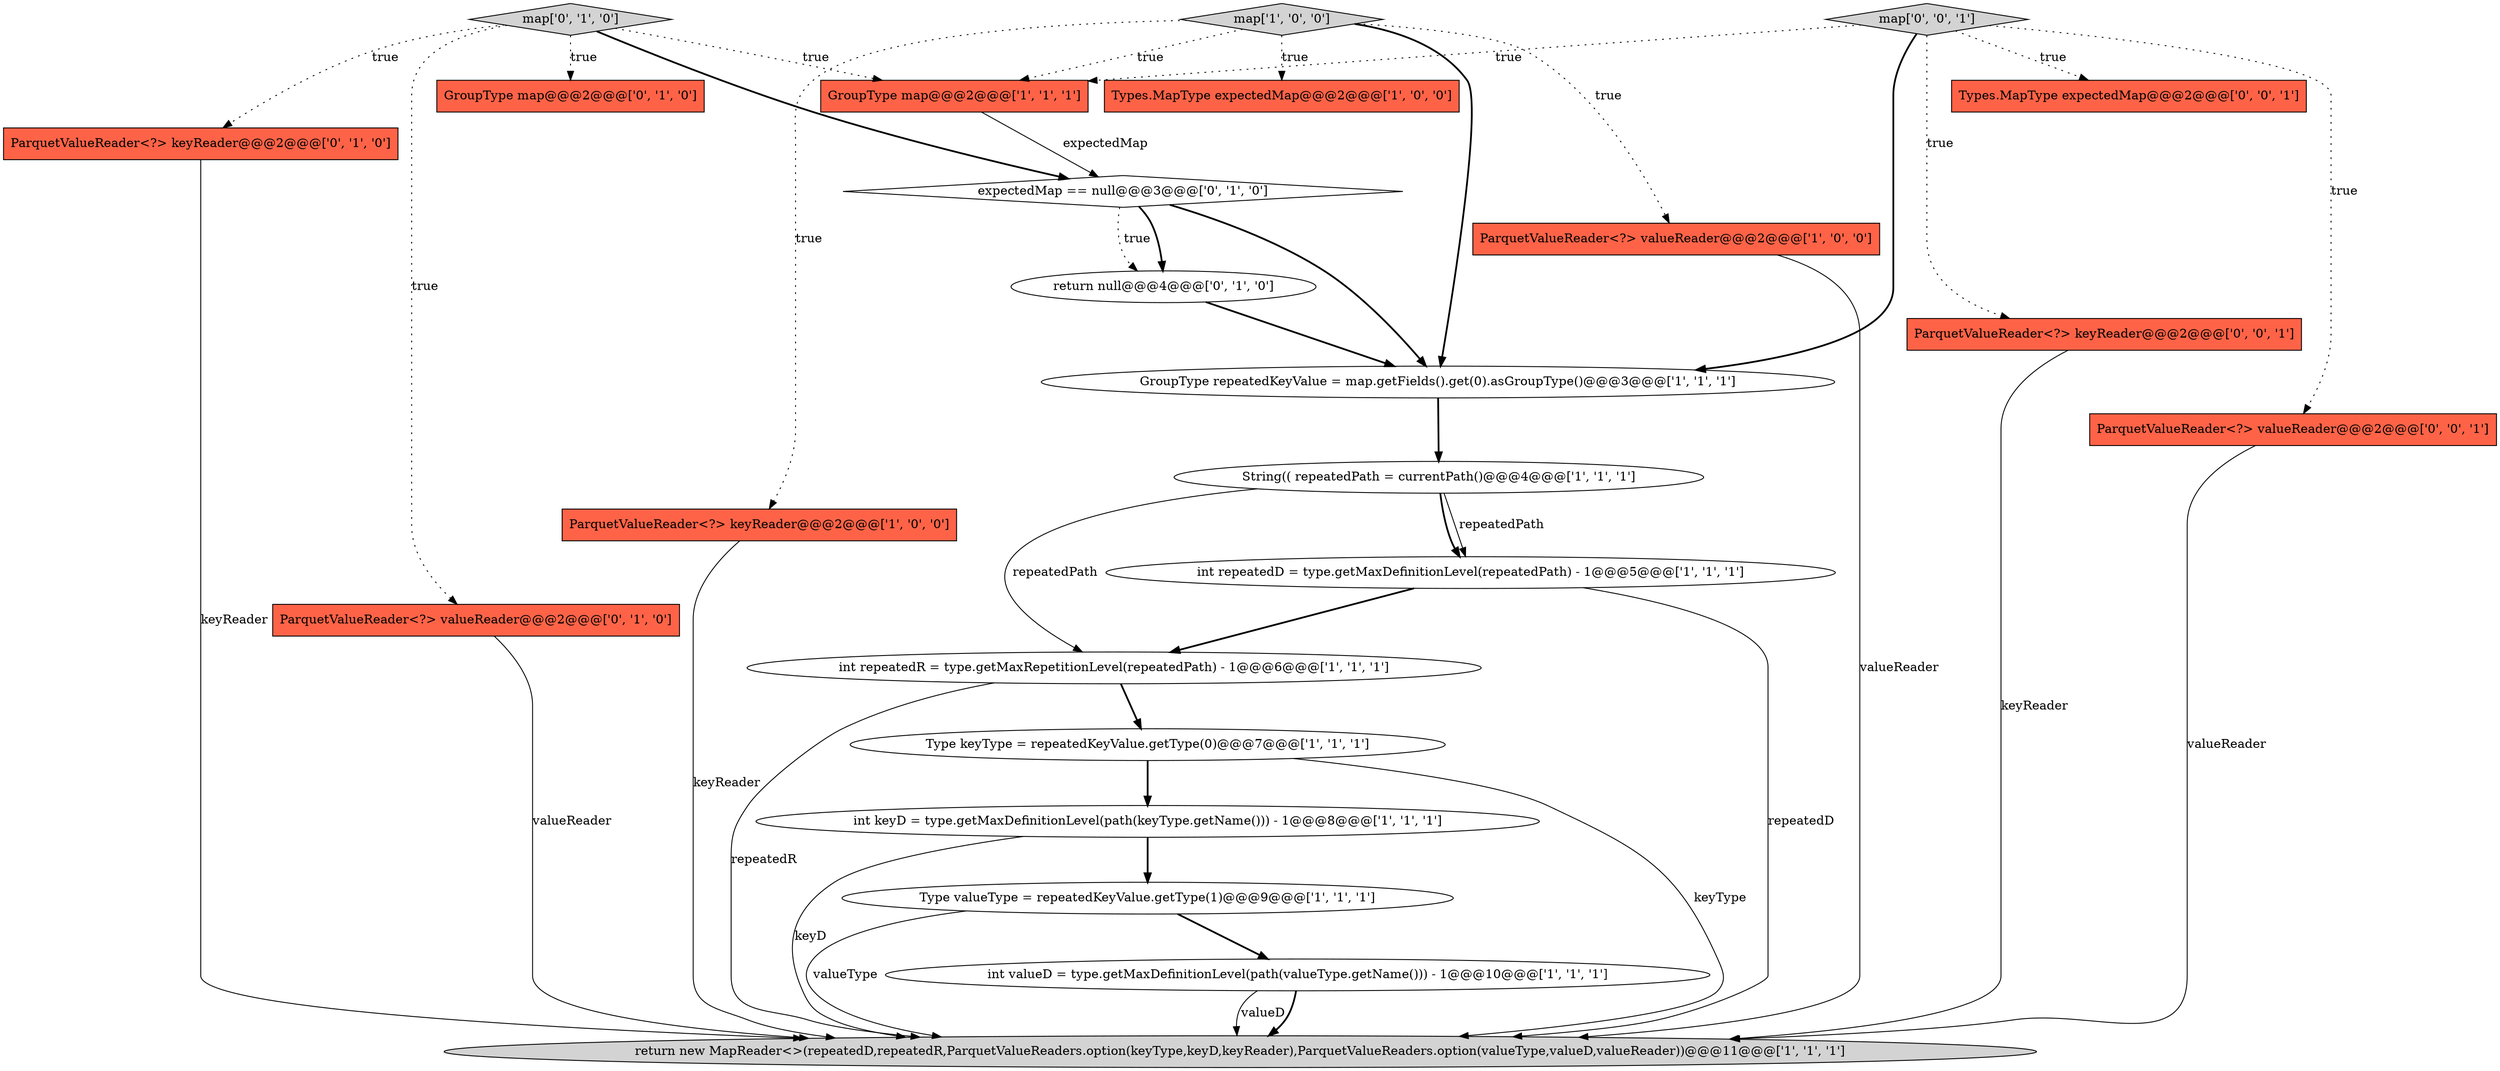 digraph {
19 [style = filled, label = "map['0', '1', '0']", fillcolor = lightgray, shape = diamond image = "AAA0AAABBB2BBB"];
5 [style = filled, label = "int repeatedR = type.getMaxRepetitionLevel(repeatedPath) - 1@@@6@@@['1', '1', '1']", fillcolor = white, shape = ellipse image = "AAA0AAABBB1BBB"];
15 [style = filled, label = "ParquetValueReader<?> keyReader@@@2@@@['0', '1', '0']", fillcolor = tomato, shape = box image = "AAA0AAABBB2BBB"];
7 [style = filled, label = "GroupType repeatedKeyValue = map.getFields().get(0).asGroupType()@@@3@@@['1', '1', '1']", fillcolor = white, shape = ellipse image = "AAA0AAABBB1BBB"];
4 [style = filled, label = "Types.MapType expectedMap@@@2@@@['1', '0', '0']", fillcolor = tomato, shape = box image = "AAA0AAABBB1BBB"];
2 [style = filled, label = "ParquetValueReader<?> valueReader@@@2@@@['1', '0', '0']", fillcolor = tomato, shape = box image = "AAA0AAABBB1BBB"];
20 [style = filled, label = "ParquetValueReader<?> keyReader@@@2@@@['0', '0', '1']", fillcolor = tomato, shape = box image = "AAA0AAABBB3BBB"];
1 [style = filled, label = "map['1', '0', '0']", fillcolor = lightgray, shape = diamond image = "AAA0AAABBB1BBB"];
23 [style = filled, label = "Types.MapType expectedMap@@@2@@@['0', '0', '1']", fillcolor = tomato, shape = box image = "AAA0AAABBB3BBB"];
14 [style = filled, label = "return null@@@4@@@['0', '1', '0']", fillcolor = white, shape = ellipse image = "AAA1AAABBB2BBB"];
13 [style = filled, label = "GroupType map@@@2@@@['1', '1', '1']", fillcolor = tomato, shape = box image = "AAA0AAABBB1BBB"];
16 [style = filled, label = "ParquetValueReader<?> valueReader@@@2@@@['0', '1', '0']", fillcolor = tomato, shape = box image = "AAA0AAABBB2BBB"];
0 [style = filled, label = "int valueD = type.getMaxDefinitionLevel(path(valueType.getName())) - 1@@@10@@@['1', '1', '1']", fillcolor = white, shape = ellipse image = "AAA0AAABBB1BBB"];
21 [style = filled, label = "map['0', '0', '1']", fillcolor = lightgray, shape = diamond image = "AAA0AAABBB3BBB"];
22 [style = filled, label = "ParquetValueReader<?> valueReader@@@2@@@['0', '0', '1']", fillcolor = tomato, shape = box image = "AAA0AAABBB3BBB"];
6 [style = filled, label = "String(( repeatedPath = currentPath()@@@4@@@['1', '1', '1']", fillcolor = white, shape = ellipse image = "AAA0AAABBB1BBB"];
3 [style = filled, label = "Type valueType = repeatedKeyValue.getType(1)@@@9@@@['1', '1', '1']", fillcolor = white, shape = ellipse image = "AAA0AAABBB1BBB"];
17 [style = filled, label = "GroupType map@@@2@@@['0', '1', '0']", fillcolor = tomato, shape = box image = "AAA0AAABBB2BBB"];
11 [style = filled, label = "Type keyType = repeatedKeyValue.getType(0)@@@7@@@['1', '1', '1']", fillcolor = white, shape = ellipse image = "AAA0AAABBB1BBB"];
8 [style = filled, label = "int repeatedD = type.getMaxDefinitionLevel(repeatedPath) - 1@@@5@@@['1', '1', '1']", fillcolor = white, shape = ellipse image = "AAA0AAABBB1BBB"];
18 [style = filled, label = "expectedMap == null@@@3@@@['0', '1', '0']", fillcolor = white, shape = diamond image = "AAA1AAABBB2BBB"];
12 [style = filled, label = "return new MapReader<>(repeatedD,repeatedR,ParquetValueReaders.option(keyType,keyD,keyReader),ParquetValueReaders.option(valueType,valueD,valueReader))@@@11@@@['1', '1', '1']", fillcolor = lightgray, shape = ellipse image = "AAA0AAABBB1BBB"];
10 [style = filled, label = "int keyD = type.getMaxDefinitionLevel(path(keyType.getName())) - 1@@@8@@@['1', '1', '1']", fillcolor = white, shape = ellipse image = "AAA0AAABBB1BBB"];
9 [style = filled, label = "ParquetValueReader<?> keyReader@@@2@@@['1', '0', '0']", fillcolor = tomato, shape = box image = "AAA0AAABBB1BBB"];
0->12 [style = solid, label="valueD"];
14->7 [style = bold, label=""];
20->12 [style = solid, label="keyReader"];
19->13 [style = dotted, label="true"];
8->5 [style = bold, label=""];
2->12 [style = solid, label="valueReader"];
1->9 [style = dotted, label="true"];
6->5 [style = solid, label="repeatedPath"];
7->6 [style = bold, label=""];
21->22 [style = dotted, label="true"];
9->12 [style = solid, label="keyReader"];
21->23 [style = dotted, label="true"];
11->12 [style = solid, label="keyType"];
22->12 [style = solid, label="valueReader"];
6->8 [style = bold, label=""];
21->20 [style = dotted, label="true"];
13->18 [style = solid, label="expectedMap"];
6->8 [style = solid, label="repeatedPath"];
10->3 [style = bold, label=""];
18->14 [style = dotted, label="true"];
19->16 [style = dotted, label="true"];
11->10 [style = bold, label=""];
0->12 [style = bold, label=""];
5->11 [style = bold, label=""];
1->13 [style = dotted, label="true"];
3->0 [style = bold, label=""];
5->12 [style = solid, label="repeatedR"];
19->15 [style = dotted, label="true"];
21->7 [style = bold, label=""];
8->12 [style = solid, label="repeatedD"];
1->2 [style = dotted, label="true"];
10->12 [style = solid, label="keyD"];
19->17 [style = dotted, label="true"];
1->7 [style = bold, label=""];
15->12 [style = solid, label="keyReader"];
18->14 [style = bold, label=""];
19->18 [style = bold, label=""];
1->4 [style = dotted, label="true"];
3->12 [style = solid, label="valueType"];
21->13 [style = dotted, label="true"];
16->12 [style = solid, label="valueReader"];
18->7 [style = bold, label=""];
}
